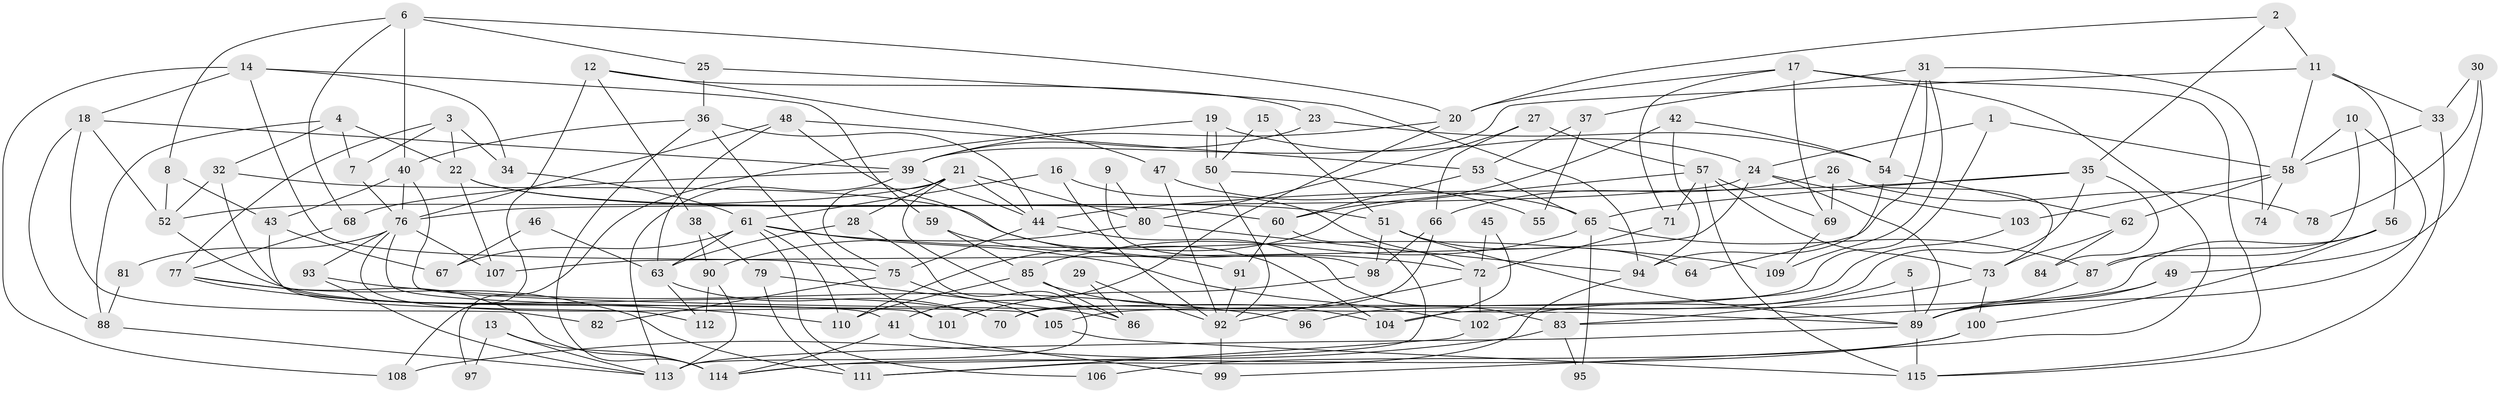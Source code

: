 // coarse degree distribution, {4: 0.15517241379310345, 8: 0.08620689655172414, 9: 0.034482758620689655, 6: 0.034482758620689655, 7: 0.08620689655172414, 3: 0.1896551724137931, 14: 0.017241379310344827, 11: 0.017241379310344827, 10: 0.08620689655172414, 2: 0.1896551724137931, 5: 0.08620689655172414, 12: 0.017241379310344827}
// Generated by graph-tools (version 1.1) at 2025/51/03/04/25 22:51:11]
// undirected, 115 vertices, 230 edges
graph export_dot {
  node [color=gray90,style=filled];
  1;
  2;
  3;
  4;
  5;
  6;
  7;
  8;
  9;
  10;
  11;
  12;
  13;
  14;
  15;
  16;
  17;
  18;
  19;
  20;
  21;
  22;
  23;
  24;
  25;
  26;
  27;
  28;
  29;
  30;
  31;
  32;
  33;
  34;
  35;
  36;
  37;
  38;
  39;
  40;
  41;
  42;
  43;
  44;
  45;
  46;
  47;
  48;
  49;
  50;
  51;
  52;
  53;
  54;
  55;
  56;
  57;
  58;
  59;
  60;
  61;
  62;
  63;
  64;
  65;
  66;
  67;
  68;
  69;
  70;
  71;
  72;
  73;
  74;
  75;
  76;
  77;
  78;
  79;
  80;
  81;
  82;
  83;
  84;
  85;
  86;
  87;
  88;
  89;
  90;
  91;
  92;
  93;
  94;
  95;
  96;
  97;
  98;
  99;
  100;
  101;
  102;
  103;
  104;
  105;
  106;
  107;
  108;
  109;
  110;
  111;
  112;
  113;
  114;
  115;
  1 -- 24;
  1 -- 58;
  1 -- 70;
  2 -- 11;
  2 -- 35;
  2 -- 20;
  3 -- 34;
  3 -- 77;
  3 -- 7;
  3 -- 22;
  4 -- 88;
  4 -- 7;
  4 -- 22;
  4 -- 32;
  5 -- 102;
  5 -- 89;
  6 -- 20;
  6 -- 68;
  6 -- 8;
  6 -- 25;
  6 -- 40;
  7 -- 76;
  8 -- 52;
  8 -- 43;
  9 -- 98;
  9 -- 80;
  10 -- 58;
  10 -- 89;
  10 -- 87;
  11 -- 56;
  11 -- 39;
  11 -- 33;
  11 -- 58;
  12 -- 47;
  12 -- 38;
  12 -- 23;
  12 -- 108;
  13 -- 114;
  13 -- 113;
  13 -- 97;
  14 -- 18;
  14 -- 75;
  14 -- 34;
  14 -- 59;
  14 -- 108;
  15 -- 51;
  15 -- 50;
  16 -- 72;
  16 -- 92;
  16 -- 61;
  17 -- 20;
  17 -- 69;
  17 -- 71;
  17 -- 99;
  17 -- 115;
  18 -- 52;
  18 -- 39;
  18 -- 82;
  18 -- 88;
  19 -- 50;
  19 -- 50;
  19 -- 24;
  19 -- 97;
  20 -- 41;
  20 -- 39;
  21 -- 52;
  21 -- 44;
  21 -- 28;
  21 -- 75;
  21 -- 80;
  21 -- 86;
  22 -- 51;
  22 -- 60;
  22 -- 107;
  23 -- 39;
  23 -- 54;
  24 -- 107;
  24 -- 89;
  24 -- 76;
  24 -- 103;
  25 -- 36;
  25 -- 94;
  26 -- 69;
  26 -- 66;
  26 -- 73;
  26 -- 78;
  27 -- 80;
  27 -- 57;
  27 -- 66;
  28 -- 113;
  28 -- 63;
  29 -- 86;
  29 -- 92;
  30 -- 33;
  30 -- 49;
  30 -- 78;
  31 -- 54;
  31 -- 94;
  31 -- 37;
  31 -- 74;
  31 -- 109;
  32 -- 72;
  32 -- 41;
  32 -- 52;
  33 -- 115;
  33 -- 58;
  34 -- 61;
  35 -- 65;
  35 -- 44;
  35 -- 84;
  35 -- 96;
  36 -- 40;
  36 -- 44;
  36 -- 101;
  36 -- 114;
  37 -- 53;
  37 -- 55;
  38 -- 79;
  38 -- 90;
  39 -- 44;
  39 -- 68;
  39 -- 113;
  40 -- 89;
  40 -- 43;
  40 -- 76;
  41 -- 114;
  41 -- 99;
  42 -- 54;
  42 -- 60;
  42 -- 94;
  43 -- 67;
  43 -- 112;
  44 -- 75;
  44 -- 83;
  45 -- 72;
  45 -- 104;
  46 -- 67;
  46 -- 63;
  47 -- 92;
  47 -- 65;
  48 -- 63;
  48 -- 76;
  48 -- 53;
  48 -- 104;
  49 -- 89;
  49 -- 83;
  50 -- 92;
  50 -- 55;
  51 -- 98;
  51 -- 64;
  51 -- 89;
  52 -- 70;
  53 -- 60;
  53 -- 65;
  54 -- 62;
  54 -- 64;
  56 -- 104;
  56 -- 87;
  56 -- 100;
  57 -- 110;
  57 -- 115;
  57 -- 69;
  57 -- 71;
  57 -- 73;
  58 -- 62;
  58 -- 74;
  58 -- 103;
  59 -- 85;
  59 -- 91;
  60 -- 114;
  60 -- 91;
  61 -- 63;
  61 -- 67;
  61 -- 102;
  61 -- 106;
  61 -- 109;
  61 -- 110;
  62 -- 73;
  62 -- 84;
  63 -- 112;
  63 -- 70;
  65 -- 87;
  65 -- 85;
  65 -- 95;
  66 -- 70;
  66 -- 98;
  68 -- 77;
  69 -- 109;
  71 -- 72;
  72 -- 92;
  72 -- 102;
  73 -- 83;
  73 -- 100;
  75 -- 105;
  75 -- 82;
  76 -- 81;
  76 -- 93;
  76 -- 101;
  76 -- 105;
  76 -- 107;
  77 -- 114;
  77 -- 111;
  77 -- 110;
  79 -- 86;
  79 -- 111;
  80 -- 94;
  80 -- 90;
  81 -- 88;
  83 -- 108;
  83 -- 95;
  85 -- 110;
  85 -- 86;
  85 -- 104;
  87 -- 89;
  88 -- 113;
  89 -- 115;
  89 -- 113;
  90 -- 113;
  90 -- 112;
  91 -- 92;
  92 -- 99;
  93 -- 113;
  93 -- 96;
  94 -- 111;
  98 -- 101;
  100 -- 106;
  100 -- 114;
  102 -- 111;
  103 -- 105;
  105 -- 115;
}
